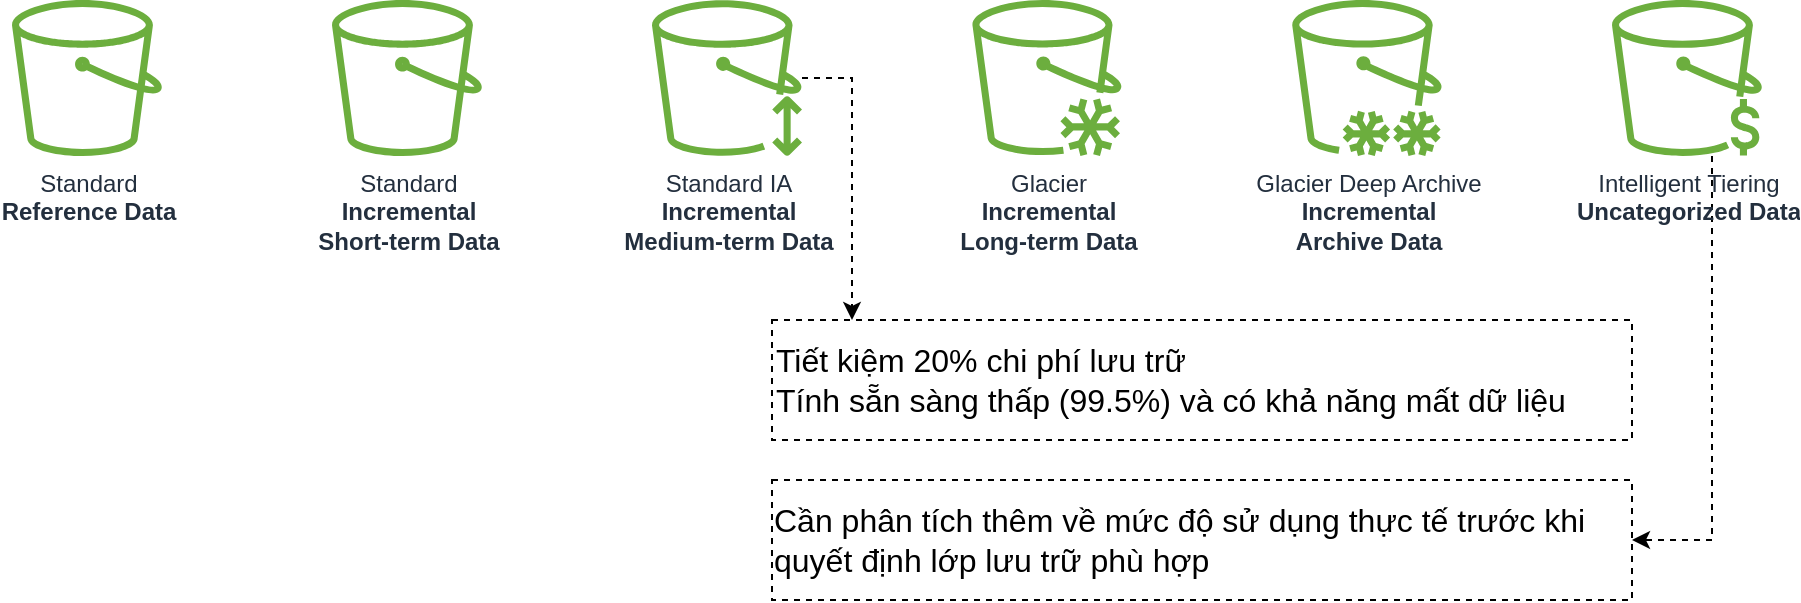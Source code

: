 <mxfile version="15.4.3" type="github">
  <diagram id="7rdWf9LpqN05euV_0Y3X" name="Page-1">
    <mxGraphModel dx="1422" dy="794" grid="1" gridSize="10" guides="1" tooltips="1" connect="1" arrows="1" fold="1" page="1" pageScale="1" pageWidth="850" pageHeight="1100" math="0" shadow="0">
      <root>
        <mxCell id="0" />
        <mxCell id="1" parent="0" />
        <mxCell id="XM0QXs-riy_kcMsldG8M-1" value="Glacier&lt;br&gt;&lt;b&gt;Incremental&lt;br&gt;Long-term Data&lt;/b&gt;" style="sketch=0;outlineConnect=0;fontColor=#232F3E;gradientColor=none;fillColor=#6CAE3E;strokeColor=none;dashed=0;verticalLabelPosition=bottom;verticalAlign=top;align=center;html=1;fontSize=12;fontStyle=0;aspect=fixed;pointerEvents=1;shape=mxgraph.aws4.glacier;" vertex="1" parent="1">
          <mxGeometry x="610" y="240" width="75" height="78" as="geometry" />
        </mxCell>
        <mxCell id="XM0QXs-riy_kcMsldG8M-11" style="edgeStyle=orthogonalEdgeStyle;rounded=0;orthogonalLoop=1;jettySize=auto;html=1;entryX=1;entryY=0.5;entryDx=0;entryDy=0;dashed=1;fontSize=16;" edge="1" parent="1" source="XM0QXs-riy_kcMsldG8M-2" target="XM0QXs-riy_kcMsldG8M-10">
          <mxGeometry relative="1" as="geometry">
            <Array as="points">
              <mxPoint x="980" y="510" />
            </Array>
          </mxGeometry>
        </mxCell>
        <mxCell id="XM0QXs-riy_kcMsldG8M-2" value="Intelligent Tiering&lt;br&gt;&lt;b&gt;Uncategorized Data&lt;/b&gt;" style="sketch=0;outlineConnect=0;fontColor=#232F3E;gradientColor=none;fillColor=#6CAE3E;strokeColor=none;dashed=0;verticalLabelPosition=bottom;verticalAlign=top;align=center;html=1;fontSize=12;fontStyle=0;aspect=fixed;pointerEvents=1;shape=mxgraph.aws4.intelligent_tiering;" vertex="1" parent="1">
          <mxGeometry x="930" y="240" width="75" height="78" as="geometry" />
        </mxCell>
        <mxCell id="XM0QXs-riy_kcMsldG8M-9" style="edgeStyle=orthogonalEdgeStyle;rounded=0;orthogonalLoop=1;jettySize=auto;html=1;fontSize=16;dashed=1;" edge="1" parent="1" source="XM0QXs-riy_kcMsldG8M-3" target="XM0QXs-riy_kcMsldG8M-8">
          <mxGeometry relative="1" as="geometry">
            <Array as="points">
              <mxPoint x="550" y="279" />
            </Array>
          </mxGeometry>
        </mxCell>
        <mxCell id="XM0QXs-riy_kcMsldG8M-3" value="Standard IA&lt;br&gt;&lt;b&gt;Incremental&lt;br&gt;Medium-term Data&lt;/b&gt;" style="sketch=0;outlineConnect=0;fontColor=#232F3E;gradientColor=none;fillColor=#6CAE3E;strokeColor=none;dashed=0;verticalLabelPosition=bottom;verticalAlign=top;align=center;html=1;fontSize=12;fontStyle=0;aspect=fixed;pointerEvents=1;shape=mxgraph.aws4.standard_ia;" vertex="1" parent="1">
          <mxGeometry x="450" y="240" width="75" height="78" as="geometry" />
        </mxCell>
        <mxCell id="XM0QXs-riy_kcMsldG8M-4" value="Glacier Deep Archive&lt;br&gt;&lt;b&gt;Incremental&lt;br&gt;Archive Data&lt;/b&gt;" style="sketch=0;outlineConnect=0;fontColor=#232F3E;gradientColor=none;fillColor=#6CAE3E;strokeColor=none;dashed=0;verticalLabelPosition=bottom;verticalAlign=top;align=center;html=1;fontSize=12;fontStyle=0;aspect=fixed;pointerEvents=1;shape=mxgraph.aws4.glacier_deep_archive;" vertex="1" parent="1">
          <mxGeometry x="770" y="240" width="75" height="78" as="geometry" />
        </mxCell>
        <mxCell id="XM0QXs-riy_kcMsldG8M-6" value="Standard&lt;br&gt;&lt;b&gt;Reference Data&lt;/b&gt;" style="sketch=0;outlineConnect=0;fontColor=#232F3E;gradientColor=none;fillColor=#6CAE3E;strokeColor=none;dashed=0;verticalLabelPosition=bottom;verticalAlign=top;align=center;html=1;fontSize=12;fontStyle=0;aspect=fixed;pointerEvents=1;shape=mxgraph.aws4.bucket;" vertex="1" parent="1">
          <mxGeometry x="130" y="240" width="75" height="78" as="geometry" />
        </mxCell>
        <mxCell id="XM0QXs-riy_kcMsldG8M-7" value="Standard&lt;br&gt;&lt;b&gt;Incremental&lt;br&gt;Short-term Data&lt;/b&gt;" style="sketch=0;outlineConnect=0;fontColor=#232F3E;gradientColor=none;fillColor=#6CAE3E;strokeColor=none;dashed=0;verticalLabelPosition=bottom;verticalAlign=top;align=center;html=1;fontSize=12;fontStyle=0;aspect=fixed;pointerEvents=1;shape=mxgraph.aws4.bucket;" vertex="1" parent="1">
          <mxGeometry x="290" y="240" width="75" height="78" as="geometry" />
        </mxCell>
        <mxCell id="XM0QXs-riy_kcMsldG8M-8" value="&lt;div style=&quot;font-size: 16px&quot;&gt;&lt;font style=&quot;font-size: 16px&quot;&gt;Tiết kiệm 20% chi phí lưu trữ&lt;/font&gt;&lt;/div&gt;&lt;div style=&quot;font-size: 16px&quot;&gt;&lt;span&gt;&lt;font style=&quot;font-size: 16px&quot;&gt;Tính sẵn sàng thấp (99.5%) và c&lt;/font&gt;&lt;/span&gt;&lt;span&gt;ó khả năng mất dữ liệu&lt;/span&gt;&lt;/div&gt;" style="text;html=1;strokeColor=default;fillColor=none;align=left;verticalAlign=middle;whiteSpace=wrap;rounded=0;dashed=1;" vertex="1" parent="1">
          <mxGeometry x="510" y="400" width="430" height="60" as="geometry" />
        </mxCell>
        <mxCell id="XM0QXs-riy_kcMsldG8M-10" value="&lt;div style=&quot;text-align: left ; font-size: 16px&quot;&gt;Cần phân tích thêm về mức độ sử dụng thực tế trước khi quyết định lớp lưu trữ phù hợp&lt;/div&gt;" style="text;html=1;strokeColor=default;fillColor=none;align=center;verticalAlign=middle;whiteSpace=wrap;rounded=0;dashed=1;" vertex="1" parent="1">
          <mxGeometry x="510" y="480" width="430" height="60" as="geometry" />
        </mxCell>
      </root>
    </mxGraphModel>
  </diagram>
</mxfile>
